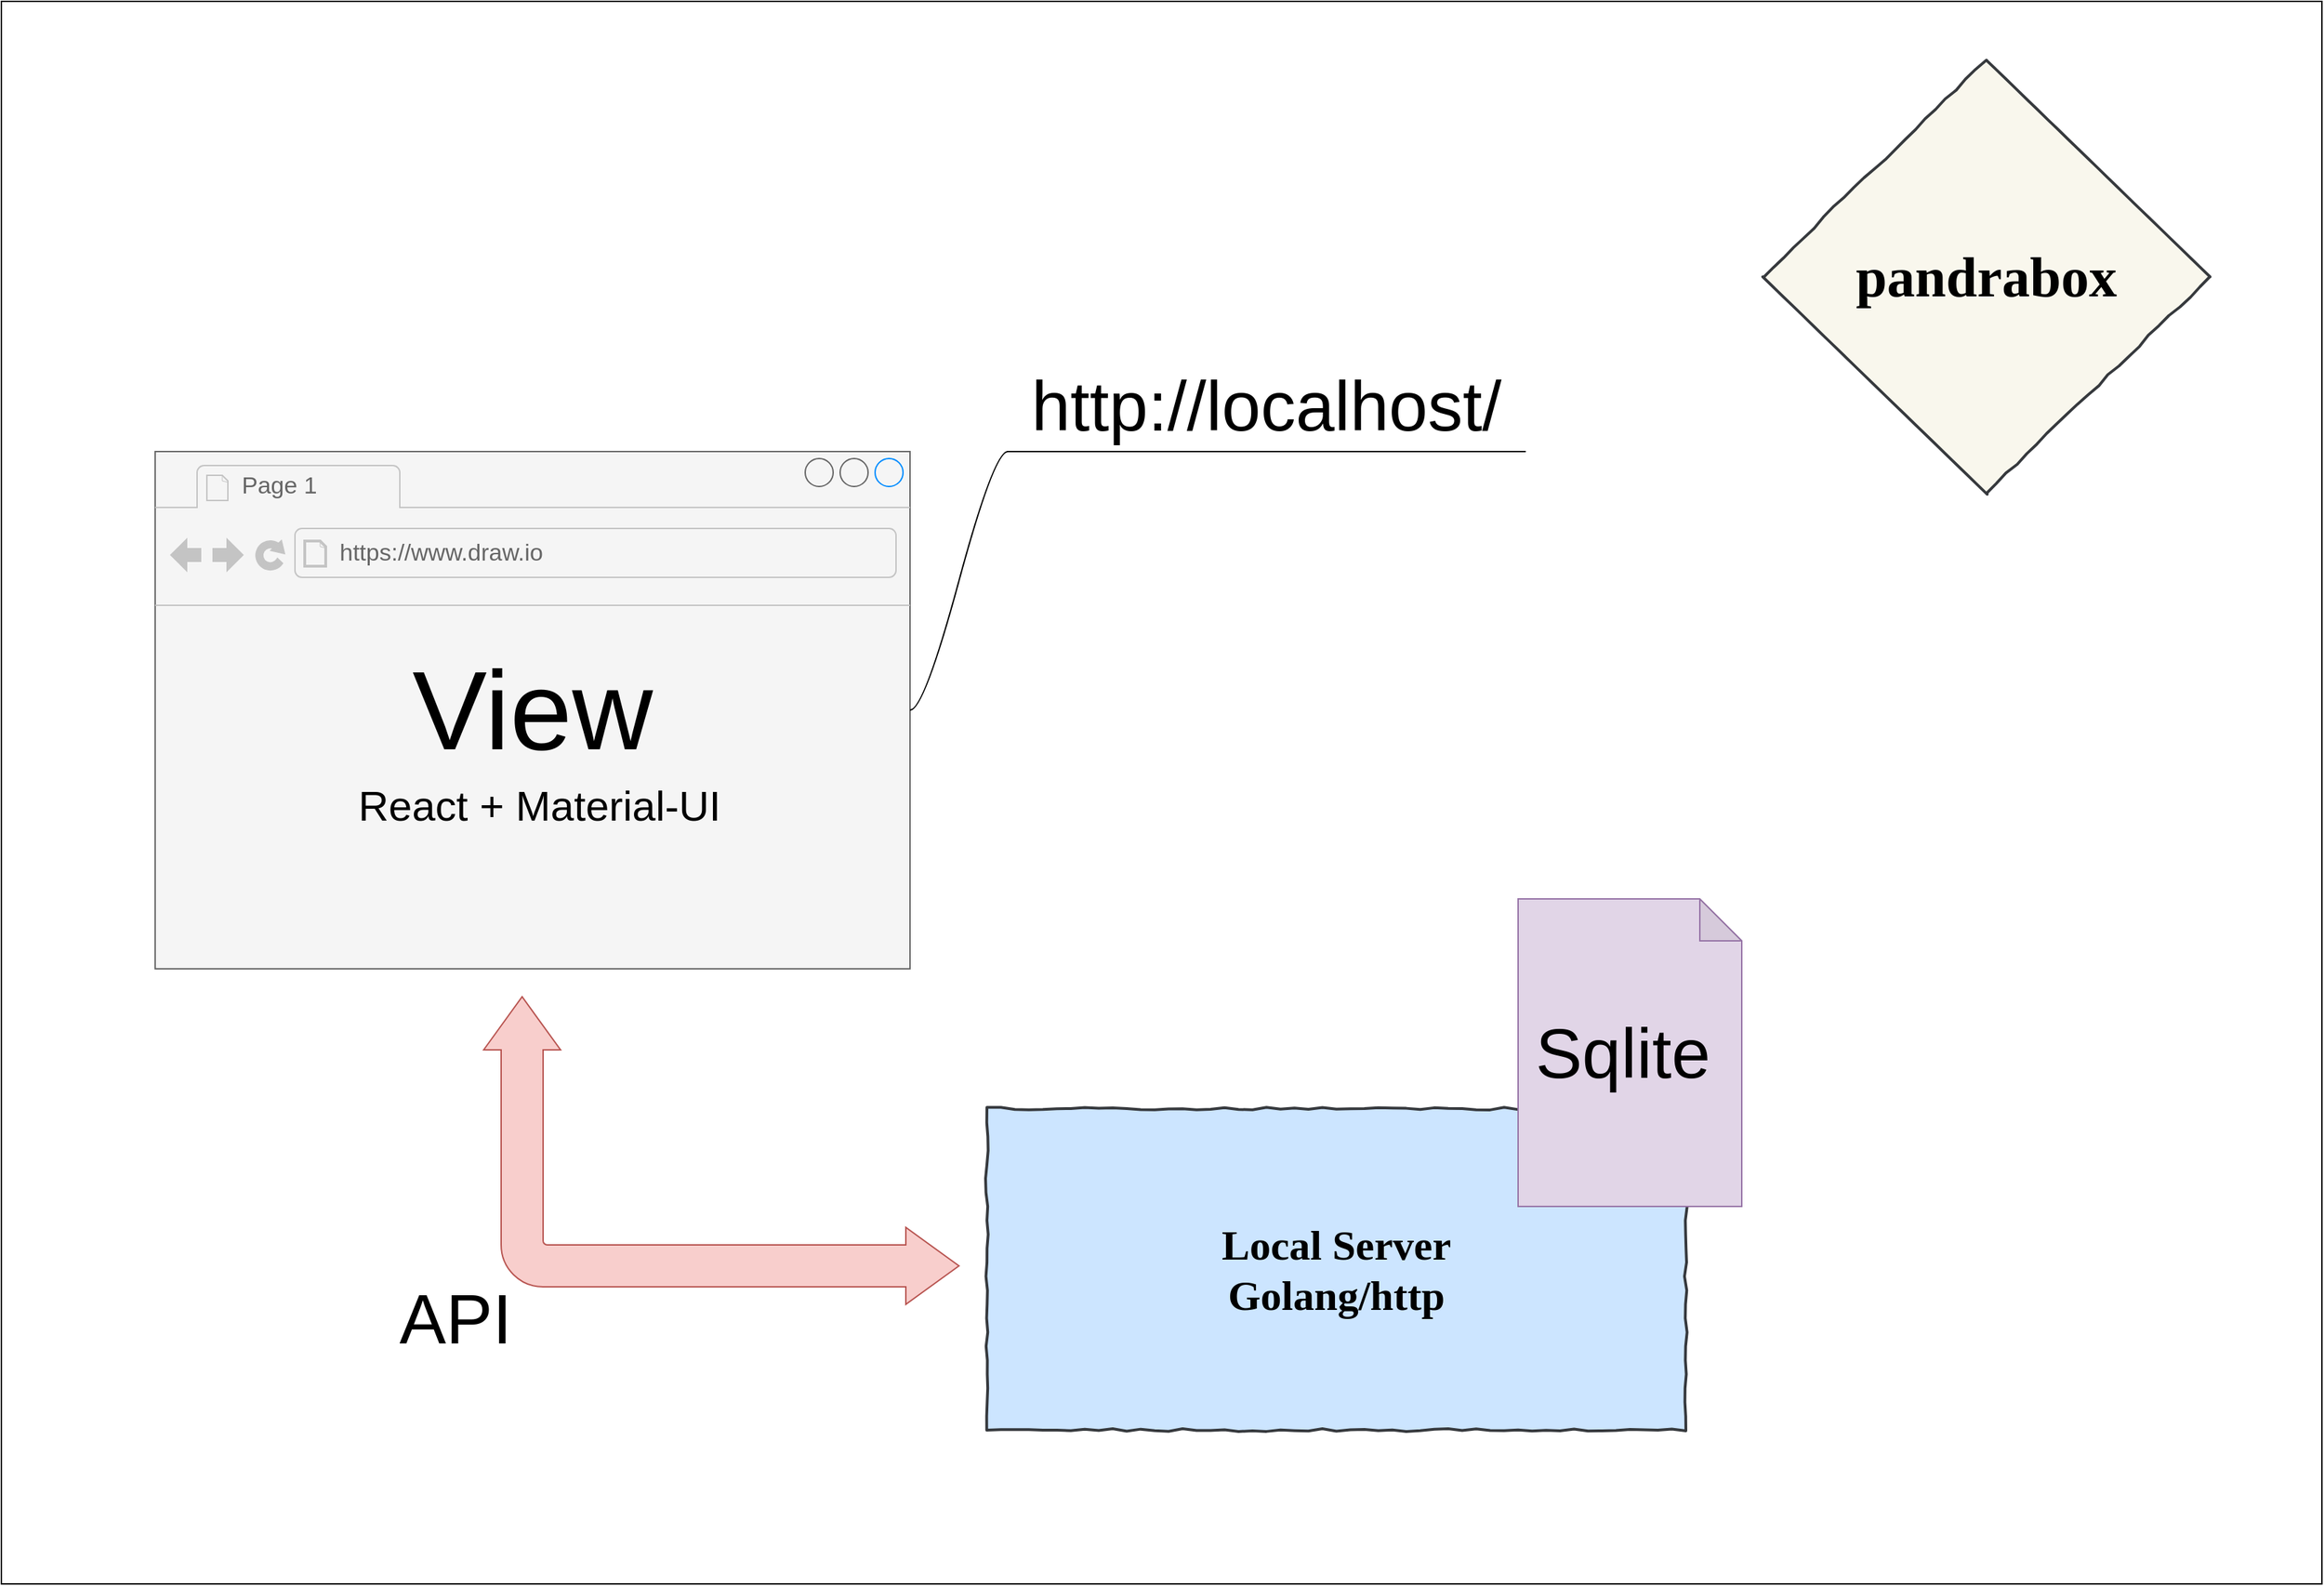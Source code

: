 <mxfile version="10.6.0" type="device"><diagram id="u6qoDjFtxclNtnGbDMD5" name="structure"><mxGraphModel dx="4299" dy="2020" grid="1" gridSize="10" guides="1" tooltips="1" connect="1" arrows="1" fold="1" page="1" pageScale="1" pageWidth="1654" pageHeight="1169" math="0" shadow="0"><root><mxCell id="0"/><mxCell id="1" parent="0"/><mxCell id="viHgUjzmtdBxiLGGVU_J-27" value="" style="rounded=0;whiteSpace=wrap;html=1;fontSize=50;" parent="1" vertex="1"><mxGeometry x="-20" y="48" width="1660" height="1132" as="geometry"/></mxCell><mxCell id="viHgUjzmtdBxiLGGVU_J-10" value="" style="strokeWidth=1;shadow=0;dashed=0;align=center;html=1;shape=mxgraph.mockup.containers.browserWindow;rSize=0;fillColor=#f5f5f5;strokeColor=#666666;strokeColor2=#008cff;strokeColor3=#c4c4c4;mainText=,;recursiveResize=0;fontColor=#333333;" parent="1" vertex="1"><mxGeometry x="90" y="370" width="540" height="370" as="geometry"/></mxCell><mxCell id="viHgUjzmtdBxiLGGVU_J-11" value="Page 1" style="strokeWidth=1;shadow=0;dashed=0;align=center;html=1;shape=mxgraph.mockup.containers.anchor;fontSize=17;fontColor=#666666;align=left;" parent="viHgUjzmtdBxiLGGVU_J-10" vertex="1"><mxGeometry x="60" y="12" width="110" height="26" as="geometry"/></mxCell><mxCell id="viHgUjzmtdBxiLGGVU_J-12" value="https://www.draw.io" style="strokeWidth=1;shadow=0;dashed=0;align=center;html=1;shape=mxgraph.mockup.containers.anchor;rSize=0;fontSize=17;fontColor=#666666;align=left;" parent="viHgUjzmtdBxiLGGVU_J-10" vertex="1"><mxGeometry x="130" y="60" width="250" height="26" as="geometry"/></mxCell><mxCell id="viHgUjzmtdBxiLGGVU_J-13" value="View" style="text;html=1;strokeColor=none;fillColor=none;align=center;verticalAlign=middle;whiteSpace=wrap;rounded=0;fontSize=80;direction=south;" parent="viHgUjzmtdBxiLGGVU_J-10" vertex="1"><mxGeometry x="136" y="138.5" width="268" height="93" as="geometry"/></mxCell><mxCell id="viHgUjzmtdBxiLGGVU_J-14" value="React + Material-UI" style="text;html=1;strokeColor=none;fillColor=none;align=center;verticalAlign=middle;whiteSpace=wrap;rounded=0;fontSize=30;" parent="viHgUjzmtdBxiLGGVU_J-10" vertex="1"><mxGeometry x="110" y="219.5" width="330" height="67" as="geometry"/></mxCell><mxCell id="viHgUjzmtdBxiLGGVU_J-17" value="&lt;font style=&quot;font-size: 30px&quot;&gt;Local Server&lt;br&gt;Golang/http&lt;br&gt;&lt;/font&gt;" style="html=1;whiteSpace=wrap;comic=1;strokeWidth=2;fontFamily=Comic Sans MS;fontStyle=1;fillColor=#cce5ff;strokeColor=#36393d;" parent="1" vertex="1"><mxGeometry x="685" y="840" width="500" height="230" as="geometry"/></mxCell><mxCell id="viHgUjzmtdBxiLGGVU_J-15" value="" style="shape=note;whiteSpace=wrap;html=1;backgroundOutline=1;darkOpacity=0.05;fontSize=30;fillColor=#e1d5e7;strokeColor=#9673a6;" parent="1" vertex="1"><mxGeometry x="1065" y="690" width="160" height="220" as="geometry"/></mxCell><mxCell id="viHgUjzmtdBxiLGGVU_J-16" value="Sqlite" style="text;html=1;strokeColor=none;fillColor=none;align=center;verticalAlign=middle;whiteSpace=wrap;rounded=0;fontSize=50;" parent="1" vertex="1"><mxGeometry x="1065" y="770" width="150" height="60" as="geometry"/></mxCell><mxCell id="viHgUjzmtdBxiLGGVU_J-19" value="&lt;span&gt;http://localhost/&lt;/span&gt;" style="whiteSpace=wrap;html=1;shape=partialRectangle;top=0;left=0;bottom=1;right=0;points=[[0,1],[1,1]];strokeColor=#000000;fillColor=none;align=center;verticalAlign=bottom;routingCenterY=0.5;snapToPoint=1;container=1;recursiveResize=0;autosize=1;treeFolding=1;fontSize=50;" parent="1" vertex="1"><mxGeometry x="700" y="300" width="370" height="70" as="geometry"/></mxCell><mxCell id="viHgUjzmtdBxiLGGVU_J-20" value="" style="edgeStyle=entityRelationEdgeStyle;startArrow=none;endArrow=none;segment=10;curved=1;fontSize=50;" parent="1" source="viHgUjzmtdBxiLGGVU_J-10" target="viHgUjzmtdBxiLGGVU_J-19" edge="1"><mxGeometry relative="1" as="geometry"><mxPoint x="790" y="402" as="sourcePoint"/></mxGeometry></mxCell><mxCell id="viHgUjzmtdBxiLGGVU_J-21" value="" style="html=1;shadow=0;dashed=0;align=center;verticalAlign=middle;shape=mxgraph.arrows2.bendDoubleArrow;dy=15;dx=38;arrowHead=55;rounded=1;fontSize=50;rotation=-180;direction=south;fillColor=#f8cecc;strokeColor=#b85450;" parent="1" vertex="1"><mxGeometry x="325" y="760" width="340" height="220" as="geometry"/></mxCell><mxCell id="viHgUjzmtdBxiLGGVU_J-22" value="API" style="text;html=1;strokeColor=none;fillColor=none;align=center;verticalAlign=middle;whiteSpace=wrap;rounded=0;fontSize=50;" parent="1" vertex="1"><mxGeometry x="285" y="980" width="40" height="20" as="geometry"/></mxCell><mxCell id="viHgUjzmtdBxiLGGVU_J-25" value="&lt;font style=&quot;font-size: 40px&quot;&gt;pandrabox&lt;/font&gt;" style="rhombus;html=1;align=center;whiteSpace=wrap;comic=1;strokeWidth=2;fontFamily=Comic Sans MS;fontStyle=1;fillColor=#f9f7ed;strokeColor=#36393d;" parent="1" vertex="1"><mxGeometry x="1240" y="90" width="320" height="310" as="geometry"/></mxCell></root></mxGraphModel></diagram><diagram id="j3iqk64wV0maaqvmFaY8" name="pages"><mxGraphModel dx="882" dy="673" grid="1" gridSize="10" guides="1" tooltips="1" connect="1" arrows="1" fold="1" page="1" pageScale="1" pageWidth="1654" pageHeight="1169" math="0" shadow="0"><root><mxCell id="j6c2pfwEXPrtEGrNjZHW-0"/><mxCell id="j6c2pfwEXPrtEGrNjZHW-1" parent="j6c2pfwEXPrtEGrNjZHW-0"/><mxCell id="yFU1CpS_F-RNLrLKQfpx-1" value="" style="rounded=0;whiteSpace=wrap;html=1;" vertex="1" parent="j6c2pfwEXPrtEGrNjZHW-1"><mxGeometry x="100" y="140" width="680" height="470" as="geometry"/></mxCell><mxCell id="yFU1CpS_F-RNLrLKQfpx-2" value="List page&lt;br&gt;/&lt;br&gt;" style="rounded=1;whiteSpace=wrap;html=1;" vertex="1" parent="j6c2pfwEXPrtEGrNjZHW-1"><mxGeometry x="160" y="180" width="120" height="60" as="geometry"/></mxCell><mxCell id="yFU1CpS_F-RNLrLKQfpx-3" value="Login page&lt;br&gt;/login" style="rounded=1;whiteSpace=wrap;html=1;" vertex="1" parent="j6c2pfwEXPrtEGrNjZHW-1"><mxGeometry x="160" y="310" width="120" height="60" as="geometry"/></mxCell><mxCell id="yFU1CpS_F-RNLrLKQfpx-6" value="" style="endArrow=classic;startArrow=classic;html=1;entryX=0.5;entryY=1;entryDx=0;entryDy=0;" edge="1" parent="j6c2pfwEXPrtEGrNjZHW-1" source="yFU1CpS_F-RNLrLKQfpx-3" target="yFU1CpS_F-RNLrLKQfpx-2"><mxGeometry width="50" height="50" relative="1" as="geometry"><mxPoint x="280" y="300" as="sourcePoint"/><mxPoint x="330" y="250" as="targetPoint"/></mxGeometry></mxCell></root></mxGraphModel></diagram></mxfile>